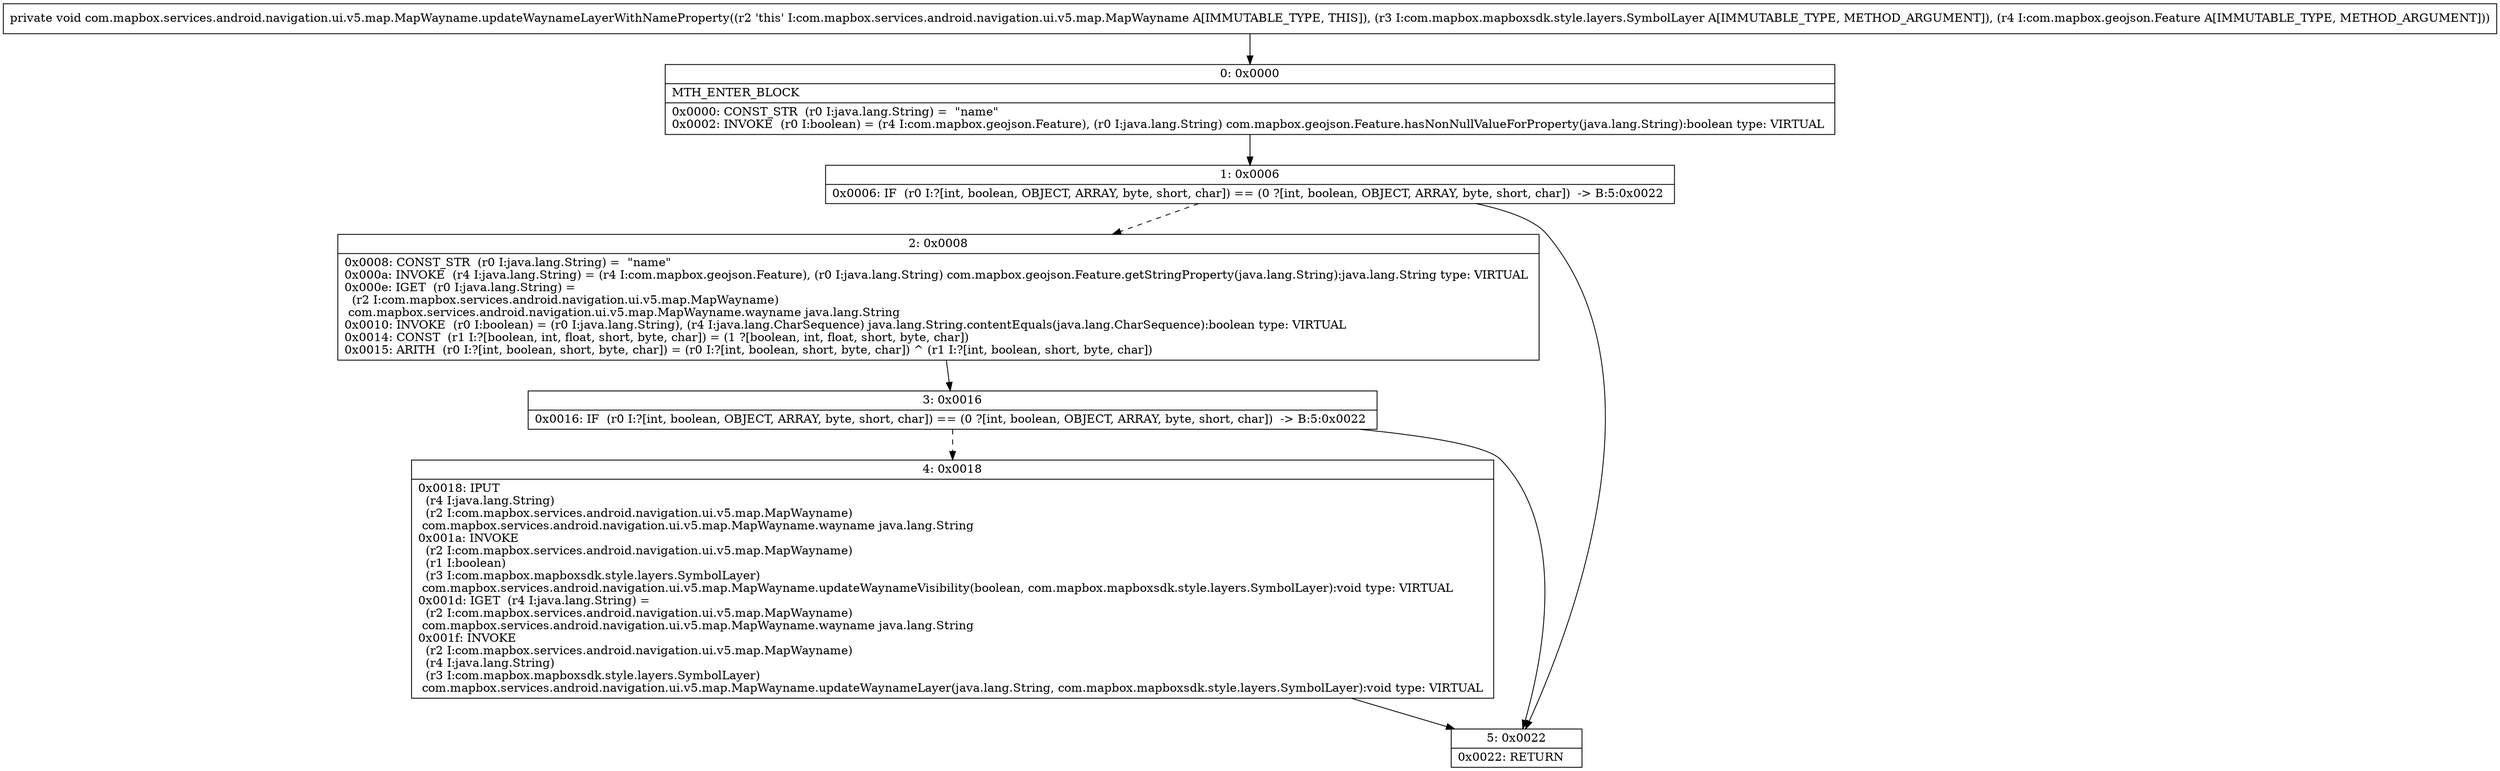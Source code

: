 digraph "CFG forcom.mapbox.services.android.navigation.ui.v5.map.MapWayname.updateWaynameLayerWithNameProperty(Lcom\/mapbox\/mapboxsdk\/style\/layers\/SymbolLayer;Lcom\/mapbox\/geojson\/Feature;)V" {
Node_0 [shape=record,label="{0\:\ 0x0000|MTH_ENTER_BLOCK\l|0x0000: CONST_STR  (r0 I:java.lang.String) =  \"name\" \l0x0002: INVOKE  (r0 I:boolean) = (r4 I:com.mapbox.geojson.Feature), (r0 I:java.lang.String) com.mapbox.geojson.Feature.hasNonNullValueForProperty(java.lang.String):boolean type: VIRTUAL \l}"];
Node_1 [shape=record,label="{1\:\ 0x0006|0x0006: IF  (r0 I:?[int, boolean, OBJECT, ARRAY, byte, short, char]) == (0 ?[int, boolean, OBJECT, ARRAY, byte, short, char])  \-\> B:5:0x0022 \l}"];
Node_2 [shape=record,label="{2\:\ 0x0008|0x0008: CONST_STR  (r0 I:java.lang.String) =  \"name\" \l0x000a: INVOKE  (r4 I:java.lang.String) = (r4 I:com.mapbox.geojson.Feature), (r0 I:java.lang.String) com.mapbox.geojson.Feature.getStringProperty(java.lang.String):java.lang.String type: VIRTUAL \l0x000e: IGET  (r0 I:java.lang.String) = \l  (r2 I:com.mapbox.services.android.navigation.ui.v5.map.MapWayname)\l com.mapbox.services.android.navigation.ui.v5.map.MapWayname.wayname java.lang.String \l0x0010: INVOKE  (r0 I:boolean) = (r0 I:java.lang.String), (r4 I:java.lang.CharSequence) java.lang.String.contentEquals(java.lang.CharSequence):boolean type: VIRTUAL \l0x0014: CONST  (r1 I:?[boolean, int, float, short, byte, char]) = (1 ?[boolean, int, float, short, byte, char]) \l0x0015: ARITH  (r0 I:?[int, boolean, short, byte, char]) = (r0 I:?[int, boolean, short, byte, char]) ^ (r1 I:?[int, boolean, short, byte, char]) \l}"];
Node_3 [shape=record,label="{3\:\ 0x0016|0x0016: IF  (r0 I:?[int, boolean, OBJECT, ARRAY, byte, short, char]) == (0 ?[int, boolean, OBJECT, ARRAY, byte, short, char])  \-\> B:5:0x0022 \l}"];
Node_4 [shape=record,label="{4\:\ 0x0018|0x0018: IPUT  \l  (r4 I:java.lang.String)\l  (r2 I:com.mapbox.services.android.navigation.ui.v5.map.MapWayname)\l com.mapbox.services.android.navigation.ui.v5.map.MapWayname.wayname java.lang.String \l0x001a: INVOKE  \l  (r2 I:com.mapbox.services.android.navigation.ui.v5.map.MapWayname)\l  (r1 I:boolean)\l  (r3 I:com.mapbox.mapboxsdk.style.layers.SymbolLayer)\l com.mapbox.services.android.navigation.ui.v5.map.MapWayname.updateWaynameVisibility(boolean, com.mapbox.mapboxsdk.style.layers.SymbolLayer):void type: VIRTUAL \l0x001d: IGET  (r4 I:java.lang.String) = \l  (r2 I:com.mapbox.services.android.navigation.ui.v5.map.MapWayname)\l com.mapbox.services.android.navigation.ui.v5.map.MapWayname.wayname java.lang.String \l0x001f: INVOKE  \l  (r2 I:com.mapbox.services.android.navigation.ui.v5.map.MapWayname)\l  (r4 I:java.lang.String)\l  (r3 I:com.mapbox.mapboxsdk.style.layers.SymbolLayer)\l com.mapbox.services.android.navigation.ui.v5.map.MapWayname.updateWaynameLayer(java.lang.String, com.mapbox.mapboxsdk.style.layers.SymbolLayer):void type: VIRTUAL \l}"];
Node_5 [shape=record,label="{5\:\ 0x0022|0x0022: RETURN   \l}"];
MethodNode[shape=record,label="{private void com.mapbox.services.android.navigation.ui.v5.map.MapWayname.updateWaynameLayerWithNameProperty((r2 'this' I:com.mapbox.services.android.navigation.ui.v5.map.MapWayname A[IMMUTABLE_TYPE, THIS]), (r3 I:com.mapbox.mapboxsdk.style.layers.SymbolLayer A[IMMUTABLE_TYPE, METHOD_ARGUMENT]), (r4 I:com.mapbox.geojson.Feature A[IMMUTABLE_TYPE, METHOD_ARGUMENT])) }"];
MethodNode -> Node_0;
Node_0 -> Node_1;
Node_1 -> Node_2[style=dashed];
Node_1 -> Node_5;
Node_2 -> Node_3;
Node_3 -> Node_4[style=dashed];
Node_3 -> Node_5;
Node_4 -> Node_5;
}

